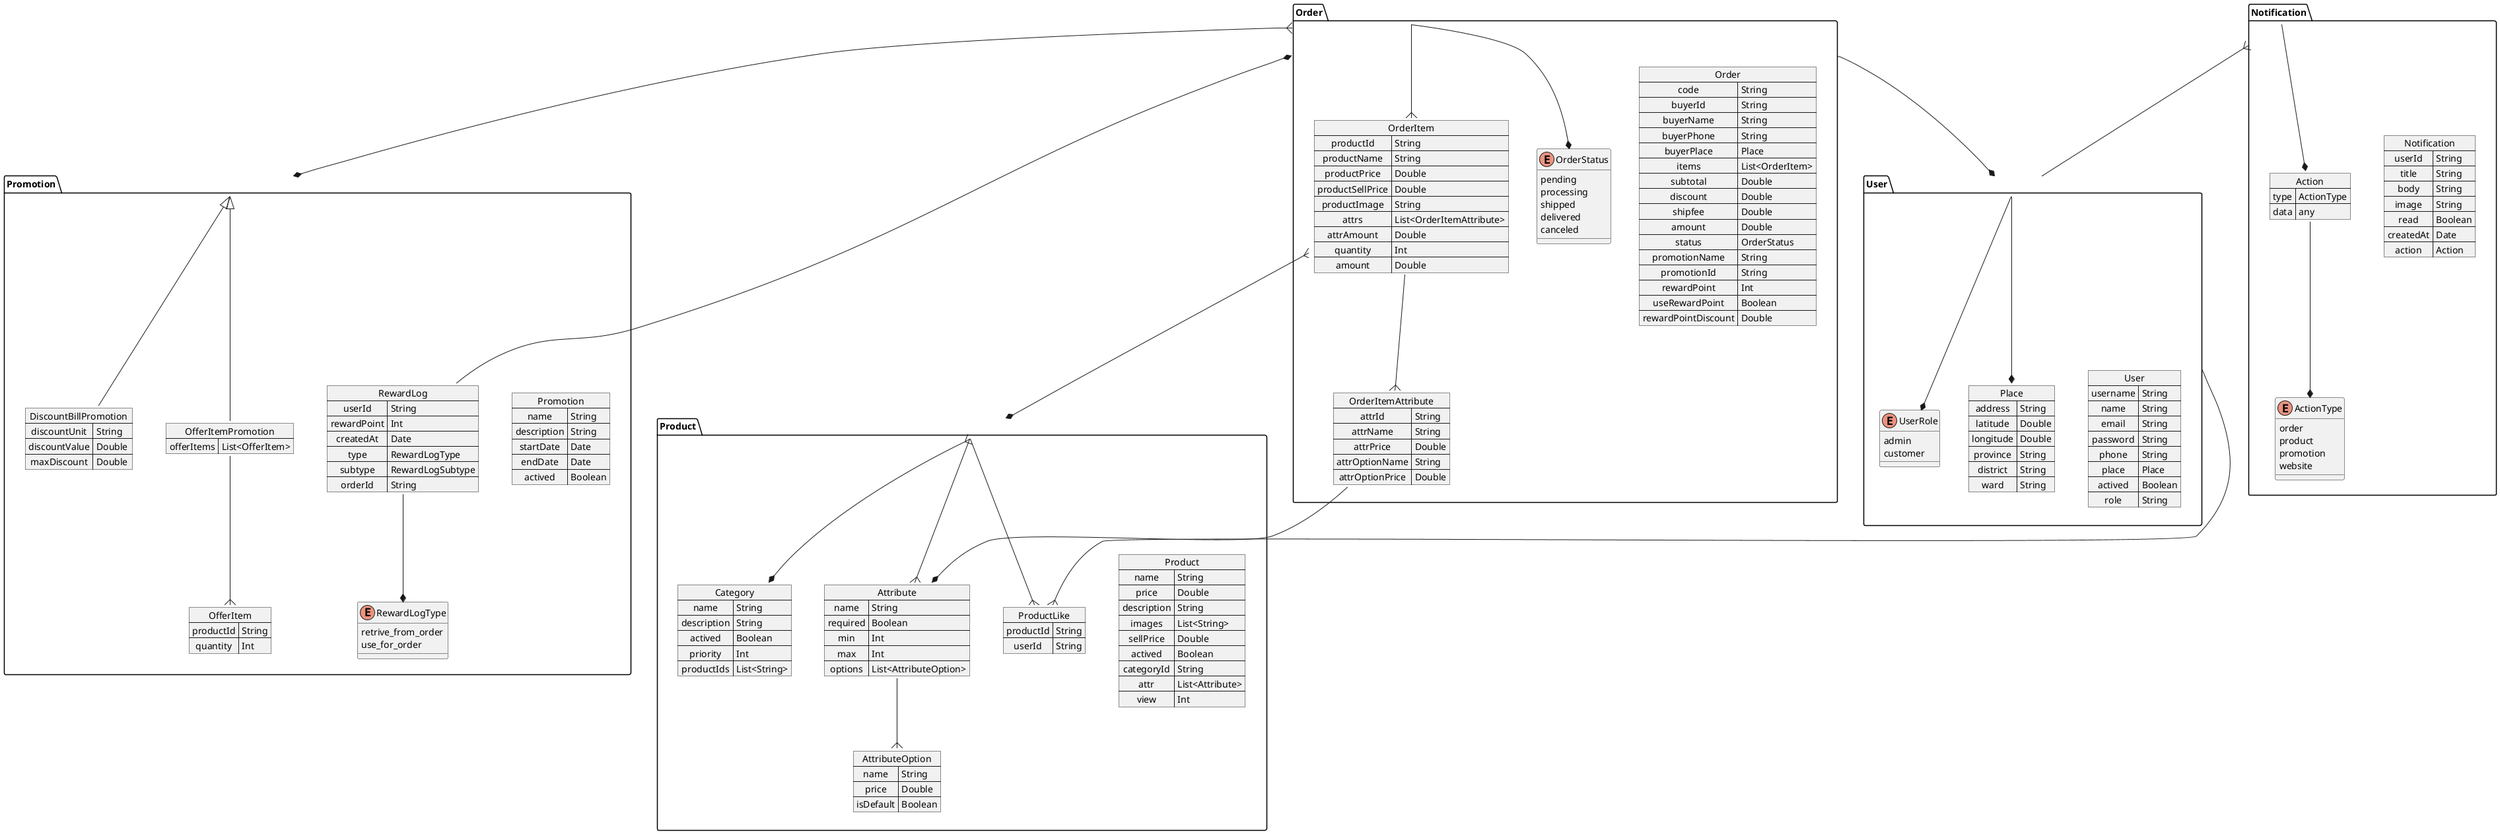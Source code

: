 @startuml

package Product {
    map Product {
        name => String
        price => Double
        description => String
        images => List<String>
        sellPrice => Double
        actived => Boolean
        categoryId => String
        attr => List<Attribute>
        view => Int
    }
    map Category {
        name => String
        description => String
        actived => Boolean
        priority => Int
        productIds => List<String>
    }
    map Attribute {
        name => String
        required => Boolean
        min => Int
        max => Int
        options => List<AttributeOption>
    }

    map AttributeOption {
        name => String
        price => Double
        isDefault => Boolean
    }

    map ProductLike {
        productId => String
        userId => String
    }
}

package User {
    map User {
        username => String
        name => String
        email => String
        password => String
        phone => String
        place => Place
        actived => Boolean
        role => String
    }

    map Place {
        address => String
        latitude => Double
        longitude => Double
        province => String
        district => String
        ward => String
    }

    enum UserRole {
        admin
        customer
    }
}

package Promotion {
    map Promotion {
        name => String
        description => String
        startDate => Date
        endDate => Date
        actived => Boolean
    }

    map DiscountBillPromotion {
        discountUnit => String
        discountValue => Double
        maxDiscount => Double
    }

    map OfferItemPromotion {
        offerItems => List<OfferItem>
    }

    map OfferItem {
        productId => String
        quantity => Int
    }

    map RewardLog {
        userId => String
        rewardPoint => Int
        createdAt => Date
        type => RewardLogType
        subtype => RewardLogSubtype
        orderId => String
    }

    enum RewardLogType {
        retrive_from_order
        use_for_order
    }
}

package Order {
    map Order {
        code => String
        buyerId => String
        buyerName => String
        buyerPhone => String
        buyerPlace => Place
        items => List<OrderItem>
        subtotal => Double
        discount => Double
        shipfee => Double
        amount => Double
        status => OrderStatus
        promotionName => String
        promotionId => String
        rewardPoint => Int
        useRewardPoint => Boolean
        rewardPointDiscount => Double
    }

    enum OrderStatus {
        pending
        processing
        shipped
        delivered
        canceled
    }

    map OrderItem {
        productId => String
        productName => String
        productPrice => Double
        productSellPrice => Double
        productImage => String
        attrs => List<OrderItemAttribute>
        attrAmount => Double
        quantity => Int
        amount => Double
    }

    map OrderItemAttribute {
        attrId => String
        attrName => String
        attrPrice => Double
        attrOptionName => String
        attrOptionPrice => Double
    }
}

package Notification {
    map Notification {
        userId => String
        title => String
        body => String
        image => String
        read => Boolean
        createdAt => Date
        action => Action
    }
    map Action {
        type => ActionType
        data => any
    }
    enum ActionType {
        order
        product
        promotion
        website
    }
}


Product }--* Category
Product --{ Attribute
Product --{ ProductLike
Attribute --{ AttributeOption
User --* Place
User --* UserRole
User --{ ProductLike
Order --* User
Order --{ OrderItem
OrderItem --{ OrderItemAttribute
OrderItem }--* Product
OrderItemAttribute --* Attribute
Order }--* Promotion
Order --* OrderStatus
RewardLog --* RewardLogType
Order *-- RewardLog
Promotion <|-- DiscountBillPromotion
Promotion <|-- OfferItemPromotion
OfferItemPromotion --{ OfferItem
Notification --* Action
Notification }-- User
Action --* ActionType


@enduml
